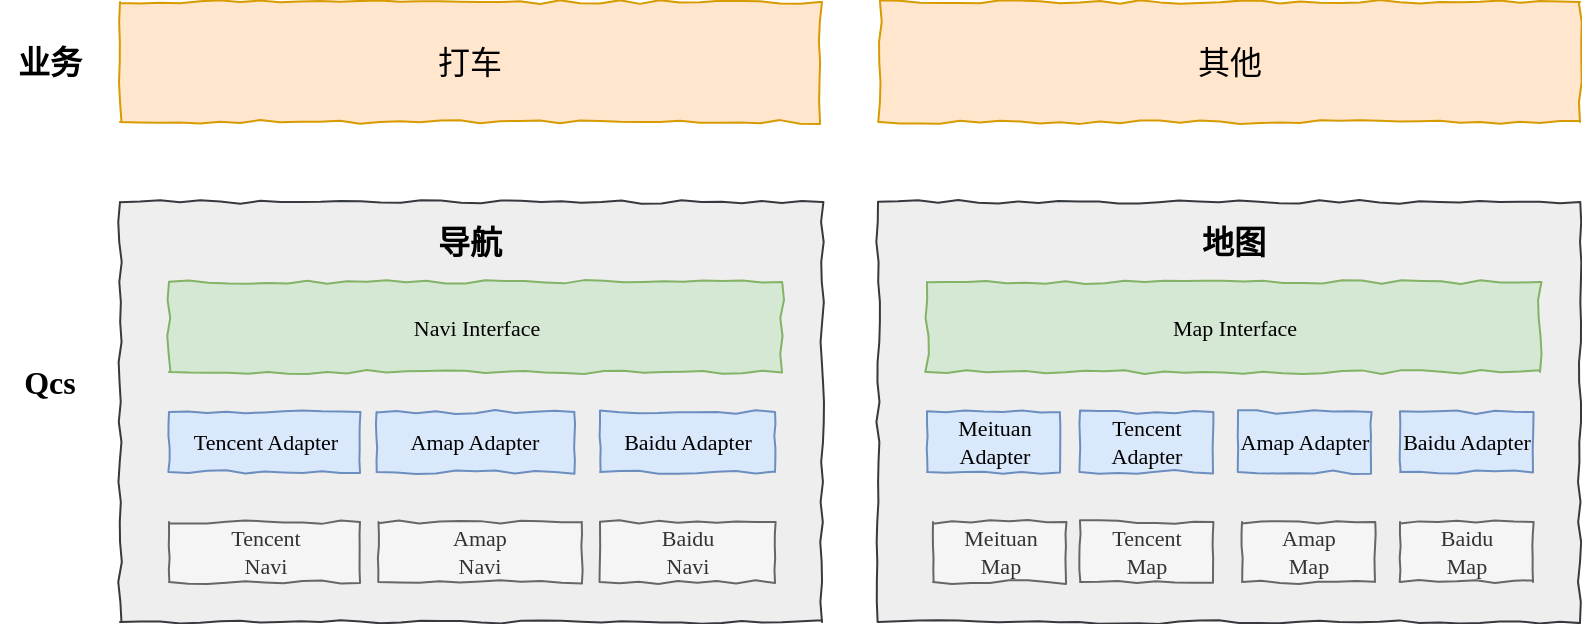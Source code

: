 <mxfile version="14.7.6" type="github">
  <diagram id="Is7nYFCBdMyNHaLq8IZW" name="第 1 页">
    <mxGraphModel dx="946" dy="646" grid="1" gridSize="10" guides="1" tooltips="1" connect="1" arrows="1" fold="1" page="1" pageScale="1" pageWidth="827" pageHeight="1169" math="0" shadow="0">
      <root>
        <mxCell id="0" />
        <mxCell id="1" parent="0" />
        <mxCell id="1ueHQHKciYsmYRuD5N_B-18" value="" style="rounded=0;whiteSpace=wrap;html=1;comic=1;fontFamily=Comic Sans MS;fontSize=16;fillColor=#eeeeee;strokeColor=#36393d;" parent="1" vertex="1">
          <mxGeometry x="459" y="250" width="351" height="210" as="geometry" />
        </mxCell>
        <mxCell id="1ueHQHKciYsmYRuD5N_B-23" value="Meituan Adapter" style="rounded=0;whiteSpace=wrap;html=1;comic=1;fillColor=#dae8fc;strokeColor=#6c8ebf;fontSize=11;fontFamily=Comic Sans MS;" parent="1" vertex="1">
          <mxGeometry x="483.5" y="355" width="66.5" height="30" as="geometry" />
        </mxCell>
        <mxCell id="1ueHQHKciYsmYRuD5N_B-29" value="Map Interface" style="rounded=0;whiteSpace=wrap;html=1;comic=1;fillColor=#d5e8d4;strokeColor=#82b366;fontSize=11;fontFamily=Comic Sans MS;" parent="1" vertex="1">
          <mxGeometry x="483.5" y="290" width="306.5" height="45" as="geometry" />
        </mxCell>
        <mxCell id="1ueHQHKciYsmYRuD5N_B-31" value="打车" style="rounded=0;whiteSpace=wrap;html=1;comic=1;fillColor=#ffe6cc;strokeColor=#d79b00;fontSize=16;fontFamily=Comic Sans MS;" parent="1" vertex="1">
          <mxGeometry x="80" y="150" width="350" height="60" as="geometry" />
        </mxCell>
        <mxCell id="1ueHQHKciYsmYRuD5N_B-32" value="业务" style="text;html=1;strokeColor=none;fillColor=none;align=center;verticalAlign=middle;whiteSpace=wrap;rounded=0;comic=1;fontFamily=Comic Sans MS;fontSize=16;fontStyle=1" parent="1" vertex="1">
          <mxGeometry x="20" y="170" width="50" height="20" as="geometry" />
        </mxCell>
        <mxCell id="1ueHQHKciYsmYRuD5N_B-33" value="其他" style="rounded=0;whiteSpace=wrap;html=1;comic=1;fillColor=#ffe6cc;strokeColor=#d79b00;fontSize=16;fontFamily=Comic Sans MS;" parent="1" vertex="1">
          <mxGeometry x="460" y="150" width="350" height="60" as="geometry" />
        </mxCell>
        <mxCell id="1ueHQHKciYsmYRuD5N_B-34" value="Qcs" style="text;html=1;strokeColor=none;fillColor=none;align=center;verticalAlign=middle;whiteSpace=wrap;rounded=0;comic=1;fontFamily=Comic Sans MS;fontSize=16;fontStyle=1" parent="1" vertex="1">
          <mxGeometry x="20" y="330" width="50" height="20" as="geometry" />
        </mxCell>
        <mxCell id="KlWJ0E5zpvOS__4lGVaB-1" value="地图" style="text;html=1;strokeColor=none;fillColor=none;align=center;verticalAlign=middle;whiteSpace=wrap;rounded=0;comic=1;fontFamily=Comic Sans MS;fontSize=16;fontStyle=1" vertex="1" parent="1">
          <mxGeometry x="611.75" y="260" width="50" height="20" as="geometry" />
        </mxCell>
        <mxCell id="KlWJ0E5zpvOS__4lGVaB-6" value="Tencent Adapter" style="rounded=0;whiteSpace=wrap;html=1;comic=1;fillColor=#dae8fc;strokeColor=#6c8ebf;fontSize=11;fontFamily=Comic Sans MS;" vertex="1" parent="1">
          <mxGeometry x="560" y="355" width="66.5" height="30" as="geometry" />
        </mxCell>
        <mxCell id="KlWJ0E5zpvOS__4lGVaB-7" value="Amap Adapter" style="rounded=0;whiteSpace=wrap;html=1;comic=1;fillColor=#dae8fc;strokeColor=#6c8ebf;fontSize=11;fontFamily=Comic Sans MS;" vertex="1" parent="1">
          <mxGeometry x="639" y="355" width="66.5" height="30" as="geometry" />
        </mxCell>
        <mxCell id="KlWJ0E5zpvOS__4lGVaB-8" value="Baidu Adapter" style="rounded=0;whiteSpace=wrap;html=1;comic=1;fillColor=#dae8fc;strokeColor=#6c8ebf;fontSize=11;fontFamily=Comic Sans MS;" vertex="1" parent="1">
          <mxGeometry x="720" y="355" width="66.5" height="30" as="geometry" />
        </mxCell>
        <mxCell id="KlWJ0E5zpvOS__4lGVaB-9" value="Meituan&lt;br&gt;Map" style="rounded=0;whiteSpace=wrap;html=1;comic=1;fillColor=#f5f5f5;strokeColor=#666666;fontSize=11;fontFamily=Comic Sans MS;fontColor=#333333;" vertex="1" parent="1">
          <mxGeometry x="486.5" y="410" width="66.5" height="30" as="geometry" />
        </mxCell>
        <mxCell id="KlWJ0E5zpvOS__4lGVaB-10" value="Tencent&lt;br&gt;Map" style="rounded=0;whiteSpace=wrap;html=1;comic=1;fillColor=#f5f5f5;strokeColor=#666666;fontSize=11;fontFamily=Comic Sans MS;fontColor=#333333;" vertex="1" parent="1">
          <mxGeometry x="560" y="410" width="66.5" height="30" as="geometry" />
        </mxCell>
        <mxCell id="KlWJ0E5zpvOS__4lGVaB-11" value="Amap&lt;br&gt;Map" style="rounded=0;whiteSpace=wrap;html=1;comic=1;fillColor=#f5f5f5;strokeColor=#666666;fontSize=11;fontFamily=Comic Sans MS;fontColor=#333333;" vertex="1" parent="1">
          <mxGeometry x="641" y="410" width="66.5" height="30" as="geometry" />
        </mxCell>
        <mxCell id="KlWJ0E5zpvOS__4lGVaB-12" value="Baidu&lt;br&gt;Map" style="rounded=0;whiteSpace=wrap;html=1;comic=1;fillColor=#f5f5f5;strokeColor=#666666;fontSize=11;fontFamily=Comic Sans MS;fontColor=#333333;" vertex="1" parent="1">
          <mxGeometry x="720" y="410" width="66.5" height="30" as="geometry" />
        </mxCell>
        <mxCell id="KlWJ0E5zpvOS__4lGVaB-13" value="" style="rounded=0;whiteSpace=wrap;html=1;comic=1;fontFamily=Comic Sans MS;fontSize=16;fillColor=#eeeeee;strokeColor=#36393d;" vertex="1" parent="1">
          <mxGeometry x="80" y="250" width="351" height="210" as="geometry" />
        </mxCell>
        <mxCell id="KlWJ0E5zpvOS__4lGVaB-15" value="Navi Interface" style="rounded=0;whiteSpace=wrap;html=1;comic=1;fillColor=#d5e8d4;strokeColor=#82b366;fontSize=11;fontFamily=Comic Sans MS;" vertex="1" parent="1">
          <mxGeometry x="104.5" y="290" width="306.5" height="45" as="geometry" />
        </mxCell>
        <mxCell id="KlWJ0E5zpvOS__4lGVaB-16" value="Tencent Adapter" style="rounded=0;whiteSpace=wrap;html=1;comic=1;fillColor=#dae8fc;strokeColor=#6c8ebf;fontSize=11;fontFamily=Comic Sans MS;" vertex="1" parent="1">
          <mxGeometry x="104.5" y="355" width="95.5" height="30" as="geometry" />
        </mxCell>
        <mxCell id="KlWJ0E5zpvOS__4lGVaB-17" value="Amap Adapter" style="rounded=0;whiteSpace=wrap;html=1;comic=1;fillColor=#dae8fc;strokeColor=#6c8ebf;fontSize=11;fontFamily=Comic Sans MS;" vertex="1" parent="1">
          <mxGeometry x="208.25" y="355" width="99" height="30" as="geometry" />
        </mxCell>
        <mxCell id="KlWJ0E5zpvOS__4lGVaB-18" value="Baidu Adapter" style="rounded=0;whiteSpace=wrap;html=1;comic=1;fillColor=#dae8fc;strokeColor=#6c8ebf;fontSize=11;fontFamily=Comic Sans MS;" vertex="1" parent="1">
          <mxGeometry x="320" y="355" width="87.5" height="30" as="geometry" />
        </mxCell>
        <mxCell id="KlWJ0E5zpvOS__4lGVaB-20" value="Tencent&lt;br&gt;Navi" style="rounded=0;whiteSpace=wrap;html=1;comic=1;fillColor=#f5f5f5;strokeColor=#666666;fontSize=11;fontFamily=Comic Sans MS;fontColor=#333333;" vertex="1" parent="1">
          <mxGeometry x="104.5" y="410" width="95.5" height="30" as="geometry" />
        </mxCell>
        <mxCell id="KlWJ0E5zpvOS__4lGVaB-21" value="Amap&lt;br&gt;Navi" style="rounded=0;whiteSpace=wrap;html=1;comic=1;fillColor=#f5f5f5;strokeColor=#666666;fontSize=11;fontFamily=Comic Sans MS;fontColor=#333333;" vertex="1" parent="1">
          <mxGeometry x="209.25" y="410" width="101.75" height="30" as="geometry" />
        </mxCell>
        <mxCell id="KlWJ0E5zpvOS__4lGVaB-22" value="Baidu&lt;br&gt;Navi" style="rounded=0;whiteSpace=wrap;html=1;comic=1;fillColor=#f5f5f5;strokeColor=#666666;fontSize=11;fontFamily=Comic Sans MS;fontColor=#333333;" vertex="1" parent="1">
          <mxGeometry x="320" y="410" width="87.5" height="30" as="geometry" />
        </mxCell>
        <mxCell id="KlWJ0E5zpvOS__4lGVaB-24" value="导航" style="text;html=1;strokeColor=none;fillColor=none;align=center;verticalAlign=middle;whiteSpace=wrap;rounded=0;comic=1;fontFamily=Comic Sans MS;fontSize=16;fontStyle=1" vertex="1" parent="1">
          <mxGeometry x="230" y="260" width="50" height="20" as="geometry" />
        </mxCell>
      </root>
    </mxGraphModel>
  </diagram>
</mxfile>
